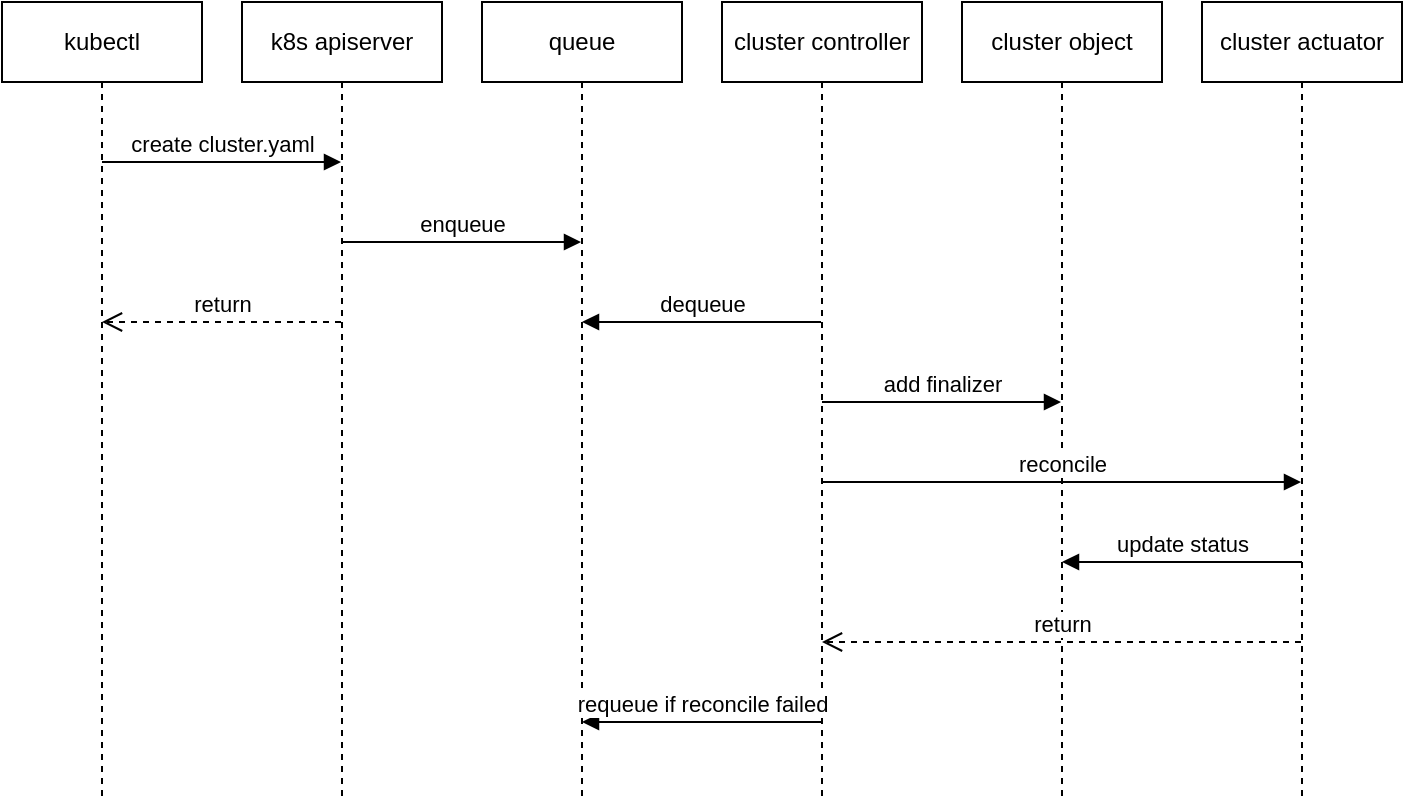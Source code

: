 <mxfile version="10.5.0" type="google"><diagram id="pb2xbBvnu5Ti9wiCyMtv" name="Page-1"><mxGraphModel dx="1198" dy="1133" grid="1" gridSize="10" guides="1" tooltips="1" connect="1" arrows="1" fold="1" page="1" pageScale="1" pageWidth="850" pageHeight="1100" math="0" shadow="0"><root><mxCell id="0"/><mxCell id="1" parent="0"/><mxCell id="OOPvCmOA93fpZffk1Qq1-1" value="kubectl" style="shape=umlLifeline;perimeter=lifelinePerimeter;whiteSpace=wrap;html=1;container=1;collapsible=0;recursiveResize=0;outlineConnect=0;" parent="1" vertex="1"><mxGeometry x="40" y="80" width="100" height="400" as="geometry"/></mxCell><mxCell id="OOPvCmOA93fpZffk1Qq1-2" value="k8s apiserver" style="shape=umlLifeline;perimeter=lifelinePerimeter;whiteSpace=wrap;html=1;container=1;collapsible=0;recursiveResize=0;outlineConnect=0;" parent="1" vertex="1"><mxGeometry x="160" y="80" width="100" height="400" as="geometry"/></mxCell><mxCell id="OOPvCmOA93fpZffk1Qq1-3" value="cluster controller" style="shape=umlLifeline;perimeter=lifelinePerimeter;whiteSpace=wrap;html=1;container=1;collapsible=0;recursiveResize=0;outlineConnect=0;" parent="1" vertex="1"><mxGeometry x="400" y="80" width="100" height="400" as="geometry"/></mxCell><mxCell id="OOPvCmOA93fpZffk1Qq1-4" value="cluster object" style="shape=umlLifeline;perimeter=lifelinePerimeter;whiteSpace=wrap;html=1;container=1;collapsible=0;recursiveResize=0;outlineConnect=0;" parent="1" vertex="1"><mxGeometry x="520" y="80" width="100" height="400" as="geometry"/></mxCell><mxCell id="OOPvCmOA93fpZffk1Qq1-5" value="cluster actuator" style="shape=umlLifeline;perimeter=lifelinePerimeter;whiteSpace=wrap;html=1;container=1;collapsible=0;recursiveResize=0;outlineConnect=0;" parent="1" vertex="1"><mxGeometry x="640" y="80" width="100" height="400" as="geometry"/></mxCell><mxCell id="OOPvCmOA93fpZffk1Qq1-7" value="create cluster.yaml" style="html=1;verticalAlign=bottom;endArrow=block;" parent="1" source="OOPvCmOA93fpZffk1Qq1-1" target="OOPvCmOA93fpZffk1Qq1-2" edge="1"><mxGeometry width="80" relative="1" as="geometry"><mxPoint x="110" y="160" as="sourcePoint"/><mxPoint x="190" y="160" as="targetPoint"/><Array as="points"><mxPoint x="190" y="160"/></Array></mxGeometry></mxCell><mxCell id="OOPvCmOA93fpZffk1Qq1-8" value="enqueue" style="html=1;verticalAlign=bottom;endArrow=block;" parent="1" source="OOPvCmOA93fpZffk1Qq1-2" target="OOPvCmOA93fpZffk1Qq1-9" edge="1"><mxGeometry width="80" relative="1" as="geometry"><mxPoint x="230" y="200" as="sourcePoint"/><mxPoint x="370" y="200" as="targetPoint"/><Array as="points"><mxPoint x="280" y="200"/></Array></mxGeometry></mxCell><mxCell id="OOPvCmOA93fpZffk1Qq1-9" value="queue" style="shape=umlLifeline;perimeter=lifelinePerimeter;whiteSpace=wrap;html=1;container=1;collapsible=0;recursiveResize=0;outlineConnect=0;" parent="1" vertex="1"><mxGeometry x="280" y="80" width="100" height="400" as="geometry"/></mxCell><mxCell id="OOPvCmOA93fpZffk1Qq1-10" value="dequeue" style="html=1;verticalAlign=bottom;endArrow=block;" parent="1" source="OOPvCmOA93fpZffk1Qq1-3" target="OOPvCmOA93fpZffk1Qq1-9" edge="1"><mxGeometry width="80" relative="1" as="geometry"><mxPoint x="240" y="210" as="sourcePoint"/><mxPoint x="370" y="240" as="targetPoint"/><Array as="points"><mxPoint x="430" y="240"/></Array></mxGeometry></mxCell><mxCell id="OOPvCmOA93fpZffk1Qq1-11" value="add finalizer" style="html=1;verticalAlign=bottom;endArrow=block;" parent="1" source="OOPvCmOA93fpZffk1Qq1-3" target="OOPvCmOA93fpZffk1Qq1-4" edge="1"><mxGeometry width="80" relative="1" as="geometry"><mxPoint x="510" y="280" as="sourcePoint"/><mxPoint x="550" y="280" as="targetPoint"/></mxGeometry></mxCell><mxCell id="OOPvCmOA93fpZffk1Qq1-12" value="reconcile" style="html=1;verticalAlign=bottom;endArrow=block;" parent="1" source="OOPvCmOA93fpZffk1Qq1-3" target="OOPvCmOA93fpZffk1Qq1-5" edge="1"><mxGeometry width="80" relative="1" as="geometry"><mxPoint x="510" y="320" as="sourcePoint"/><mxPoint x="740" y="320" as="targetPoint"/><Array as="points"><mxPoint x="620" y="320"/></Array></mxGeometry></mxCell><mxCell id="OOPvCmOA93fpZffk1Qq1-13" value="update status" style="html=1;verticalAlign=bottom;endArrow=block;" parent="1" source="OOPvCmOA93fpZffk1Qq1-5" target="OOPvCmOA93fpZffk1Qq1-4" edge="1"><mxGeometry width="80" relative="1" as="geometry"><mxPoint x="630" y="420" as="sourcePoint"/><mxPoint x="770" y="420" as="targetPoint"/><Array as="points"><mxPoint x="690" y="360"/></Array></mxGeometry></mxCell><mxCell id="OOPvCmOA93fpZffk1Qq1-14" value="return" style="html=1;verticalAlign=bottom;endArrow=open;dashed=1;endSize=8;" parent="1" source="OOPvCmOA93fpZffk1Qq1-5" target="OOPvCmOA93fpZffk1Qq1-3" edge="1"><mxGeometry relative="1" as="geometry"><mxPoint x="660" y="400" as="sourcePoint"/><mxPoint x="710" y="400" as="targetPoint"/><Array as="points"><mxPoint x="640" y="400"/></Array></mxGeometry></mxCell><mxCell id="OOPvCmOA93fpZffk1Qq1-15" value="requeue if reconcile failed" style="html=1;verticalAlign=bottom;endArrow=block;" parent="1" source="OOPvCmOA93fpZffk1Qq1-3" target="OOPvCmOA93fpZffk1Qq1-9" edge="1"><mxGeometry width="80" relative="1" as="geometry"><mxPoint x="340" y="560" as="sourcePoint"/><mxPoint x="480" y="560" as="targetPoint"/><Array as="points"><mxPoint x="430" y="440"/></Array></mxGeometry></mxCell><mxCell id="OOPvCmOA93fpZffk1Qq1-16" value="return" style="html=1;verticalAlign=bottom;endArrow=open;dashed=1;endSize=8;" parent="1" source="OOPvCmOA93fpZffk1Qq1-2" edge="1"><mxGeometry relative="1" as="geometry"><mxPoint x="210" y="240" as="sourcePoint"/><mxPoint x="90" y="240" as="targetPoint"/></mxGeometry></mxCell></root></mxGraphModel></diagram></mxfile>